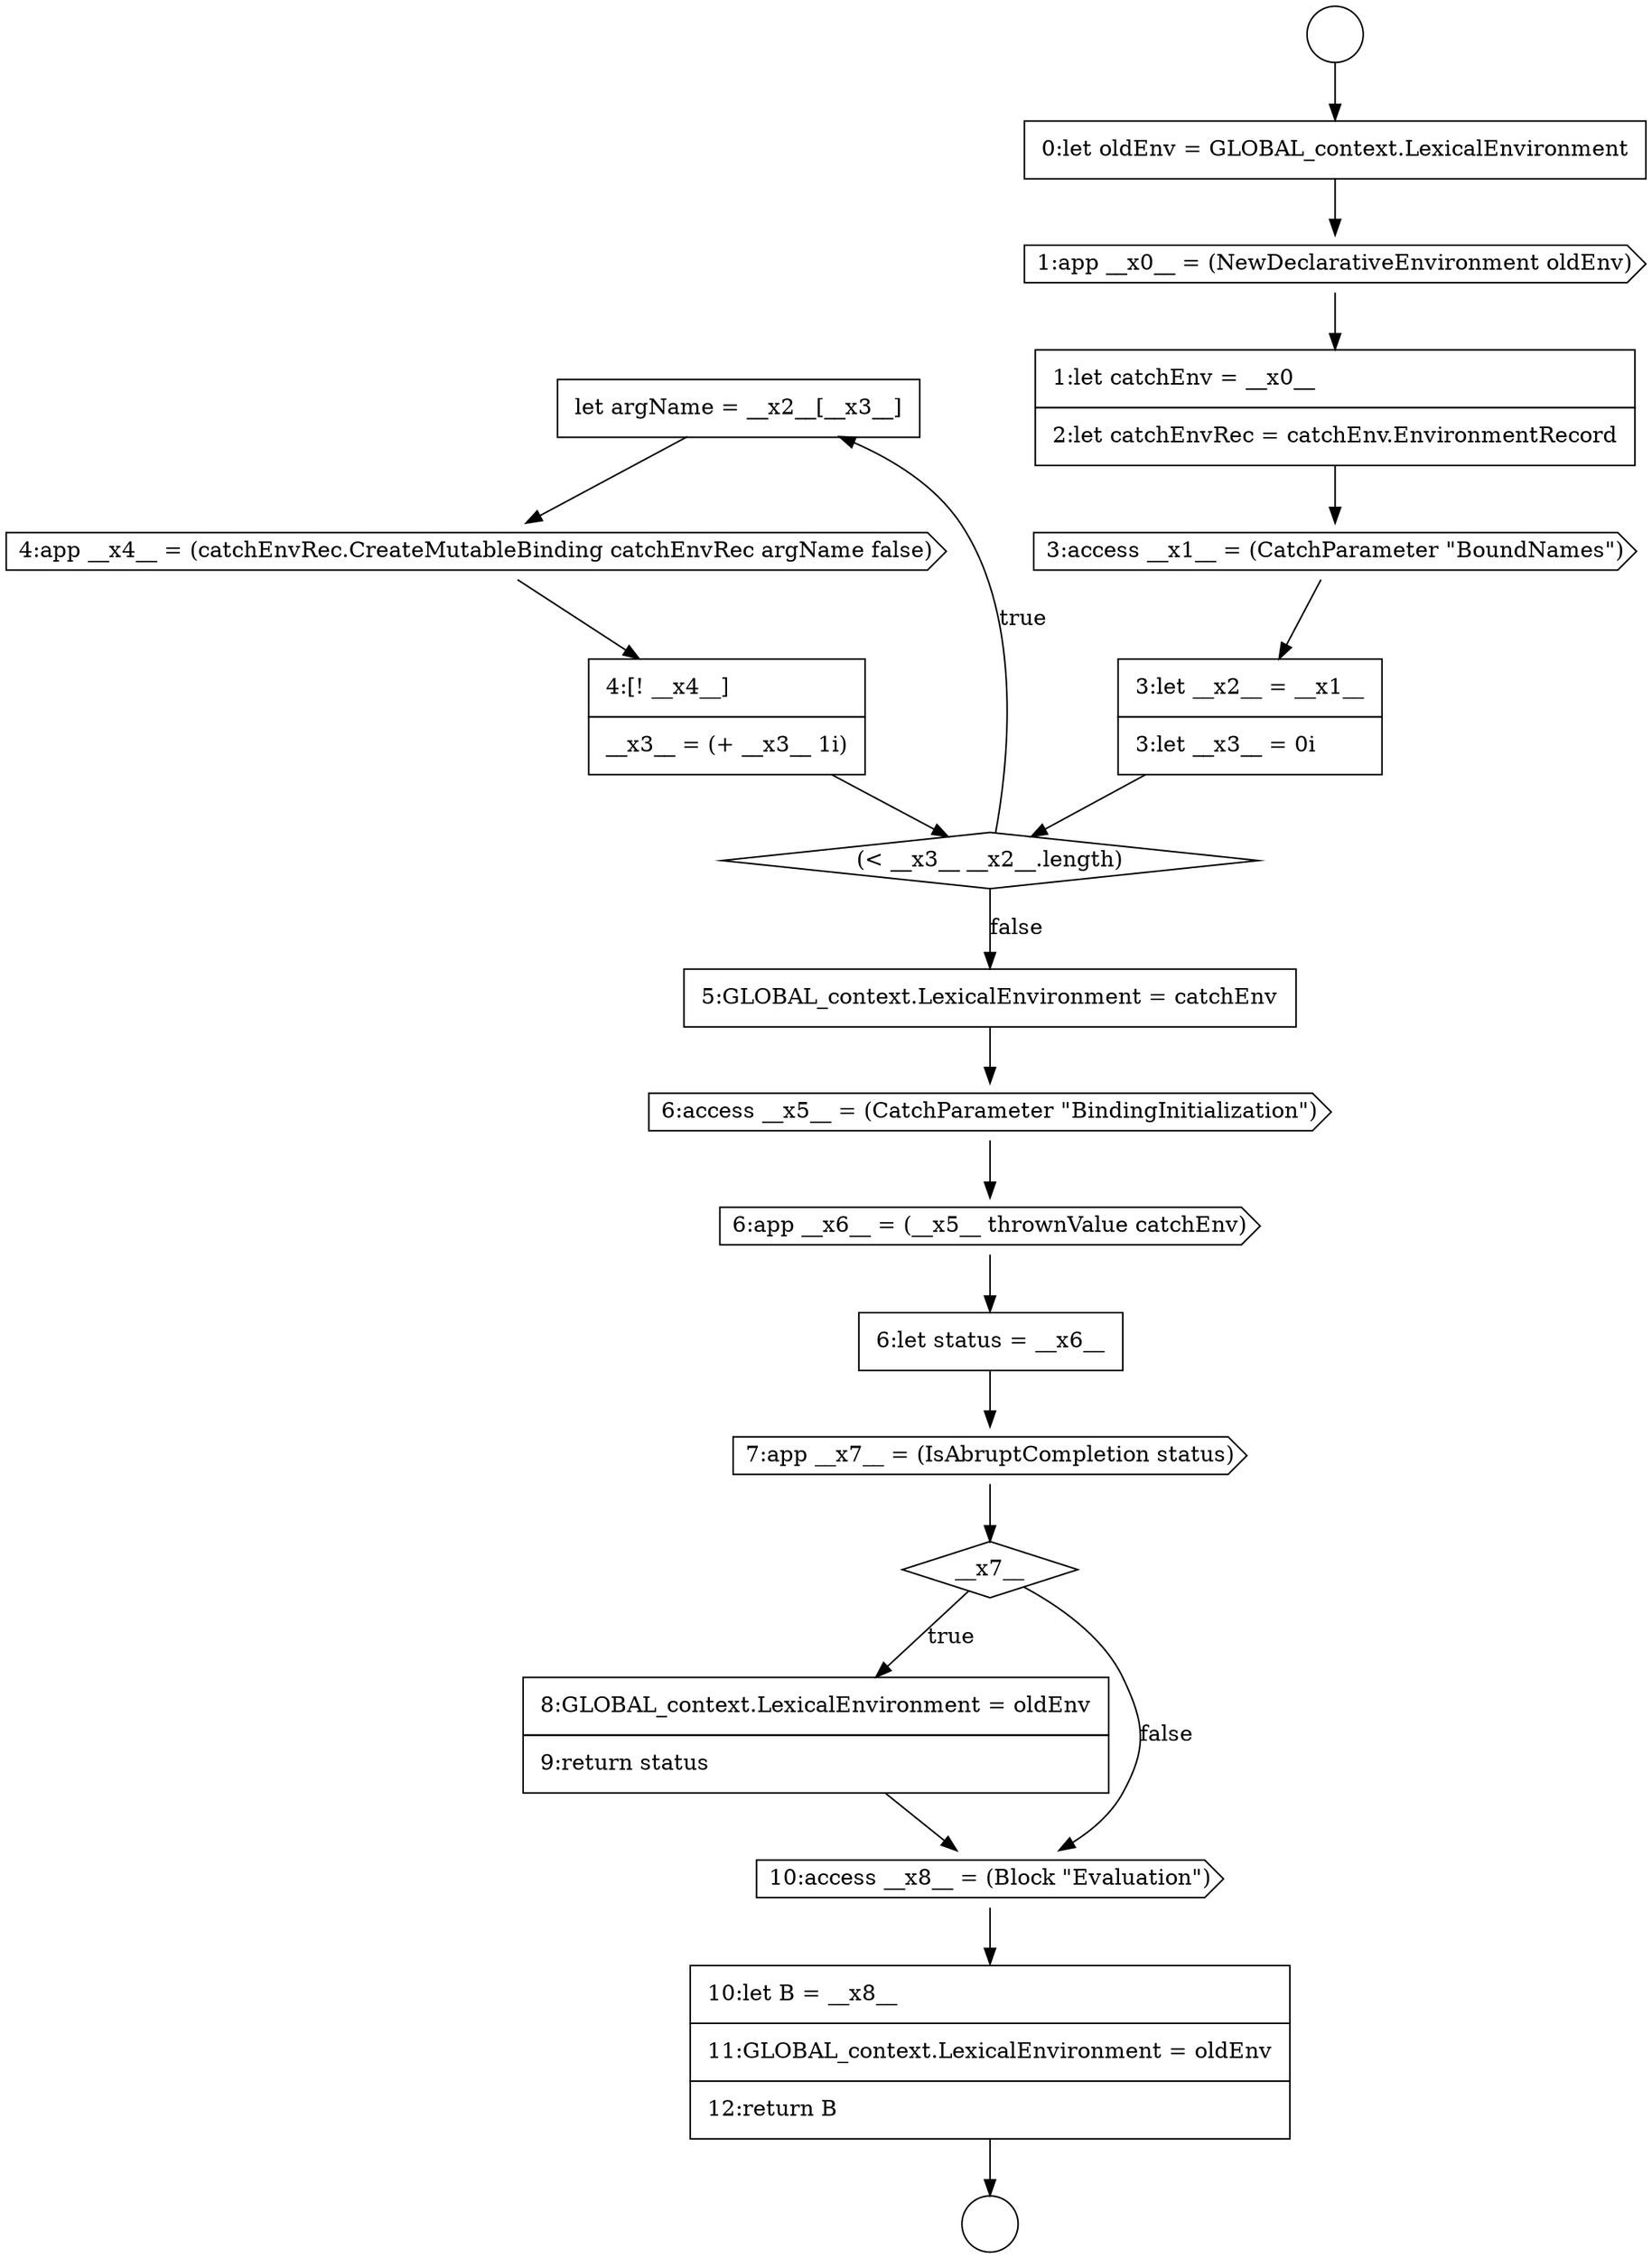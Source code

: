 digraph {
  node8911 [shape=none, margin=0, label=<<font color="black">
    <table border="0" cellborder="1" cellspacing="0" cellpadding="10">
      <tr><td align="left">let argName = __x2__[__x3__]</td></tr>
    </table>
  </font>> color="black" fillcolor="white" style=filled]
  node8919 [shape=diamond, label=<<font color="black">__x7__</font>> color="black" fillcolor="white" style=filled]
  node8907 [shape=none, margin=0, label=<<font color="black">
    <table border="0" cellborder="1" cellspacing="0" cellpadding="10">
      <tr><td align="left">1:let catchEnv = __x0__</td></tr>
      <tr><td align="left">2:let catchEnvRec = catchEnv.EnvironmentRecord</td></tr>
    </table>
  </font>> color="black" fillcolor="white" style=filled]
  node8910 [shape=diamond, label=<<font color="black">(&lt; __x3__ __x2__.length)</font>> color="black" fillcolor="white" style=filled]
  node8920 [shape=none, margin=0, label=<<font color="black">
    <table border="0" cellborder="1" cellspacing="0" cellpadding="10">
      <tr><td align="left">8:GLOBAL_context.LexicalEnvironment = oldEnv</td></tr>
      <tr><td align="left">9:return status</td></tr>
    </table>
  </font>> color="black" fillcolor="white" style=filled]
  node8916 [shape=cds, label=<<font color="black">6:app __x6__ = (__x5__ thrownValue catchEnv)</font>> color="black" fillcolor="white" style=filled]
  node8909 [shape=none, margin=0, label=<<font color="black">
    <table border="0" cellborder="1" cellspacing="0" cellpadding="10">
      <tr><td align="left">3:let __x2__ = __x1__</td></tr>
      <tr><td align="left">3:let __x3__ = 0i</td></tr>
    </table>
  </font>> color="black" fillcolor="white" style=filled]
  node8922 [shape=none, margin=0, label=<<font color="black">
    <table border="0" cellborder="1" cellspacing="0" cellpadding="10">
      <tr><td align="left">10:let B = __x8__</td></tr>
      <tr><td align="left">11:GLOBAL_context.LexicalEnvironment = oldEnv</td></tr>
      <tr><td align="left">12:return B</td></tr>
    </table>
  </font>> color="black" fillcolor="white" style=filled]
  node8917 [shape=none, margin=0, label=<<font color="black">
    <table border="0" cellborder="1" cellspacing="0" cellpadding="10">
      <tr><td align="left">6:let status = __x6__</td></tr>
    </table>
  </font>> color="black" fillcolor="white" style=filled]
  node8914 [shape=none, margin=0, label=<<font color="black">
    <table border="0" cellborder="1" cellspacing="0" cellpadding="10">
      <tr><td align="left">5:GLOBAL_context.LexicalEnvironment = catchEnv</td></tr>
    </table>
  </font>> color="black" fillcolor="white" style=filled]
  node8912 [shape=cds, label=<<font color="black">4:app __x4__ = (catchEnvRec.CreateMutableBinding catchEnvRec argName false)</font>> color="black" fillcolor="white" style=filled]
  node8908 [shape=cds, label=<<font color="black">3:access __x1__ = (CatchParameter &quot;BoundNames&quot;)</font>> color="black" fillcolor="white" style=filled]
  node8921 [shape=cds, label=<<font color="black">10:access __x8__ = (Block &quot;Evaluation&quot;)</font>> color="black" fillcolor="white" style=filled]
  node8918 [shape=cds, label=<<font color="black">7:app __x7__ = (IsAbruptCompletion status)</font>> color="black" fillcolor="white" style=filled]
  node8913 [shape=none, margin=0, label=<<font color="black">
    <table border="0" cellborder="1" cellspacing="0" cellpadding="10">
      <tr><td align="left">4:[! __x4__]</td></tr>
      <tr><td align="left">__x3__ = (+ __x3__ 1i)</td></tr>
    </table>
  </font>> color="black" fillcolor="white" style=filled]
  node8915 [shape=cds, label=<<font color="black">6:access __x5__ = (CatchParameter &quot;BindingInitialization&quot;)</font>> color="black" fillcolor="white" style=filled]
  node8903 [shape=circle label=" " color="black" fillcolor="white" style=filled]
  node8906 [shape=cds, label=<<font color="black">1:app __x0__ = (NewDeclarativeEnvironment oldEnv)</font>> color="black" fillcolor="white" style=filled]
  node8905 [shape=none, margin=0, label=<<font color="black">
    <table border="0" cellborder="1" cellspacing="0" cellpadding="10">
      <tr><td align="left">0:let oldEnv = GLOBAL_context.LexicalEnvironment</td></tr>
    </table>
  </font>> color="black" fillcolor="white" style=filled]
  node8904 [shape=circle label=" " color="black" fillcolor="white" style=filled]
  node8918 -> node8919 [ color="black"]
  node8916 -> node8917 [ color="black"]
  node8907 -> node8908 [ color="black"]
  node8921 -> node8922 [ color="black"]
  node8917 -> node8918 [ color="black"]
  node8919 -> node8920 [label=<<font color="black">true</font>> color="black"]
  node8919 -> node8921 [label=<<font color="black">false</font>> color="black"]
  node8914 -> node8915 [ color="black"]
  node8909 -> node8910 [ color="black"]
  node8912 -> node8913 [ color="black"]
  node8903 -> node8905 [ color="black"]
  node8913 -> node8910 [ color="black"]
  node8911 -> node8912 [ color="black"]
  node8905 -> node8906 [ color="black"]
  node8906 -> node8907 [ color="black"]
  node8922 -> node8904 [ color="black"]
  node8908 -> node8909 [ color="black"]
  node8915 -> node8916 [ color="black"]
  node8920 -> node8921 [ color="black"]
  node8910 -> node8911 [label=<<font color="black">true</font>> color="black"]
  node8910 -> node8914 [label=<<font color="black">false</font>> color="black"]
}
